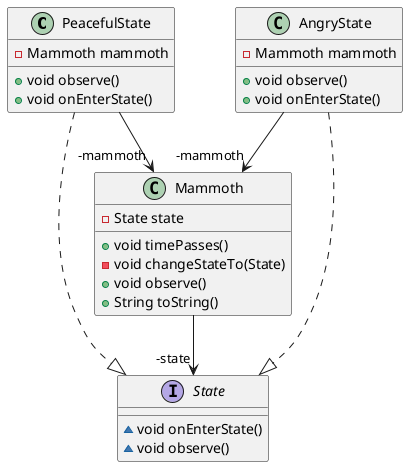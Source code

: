 @startuml
class PeacefulState {
- Mammoth mammoth
+ void observe()
+ void onEnterState()
}
interface State {
~ void onEnterState()
~ void observe()
}
class Mammoth {
- State state
+ void timePasses()
- void changeStateTo(State)
+ void observe()
+ String toString()
}
class AngryState {
- Mammoth mammoth
+ void observe()
+ void onEnterState()
}


PeacefulState -->  "-mammoth" Mammoth
AngryState -->  "-mammoth" Mammoth
Mammoth -->  "-state" State
AngryState ..|> State
PeacefulState ..|> State
@enduml